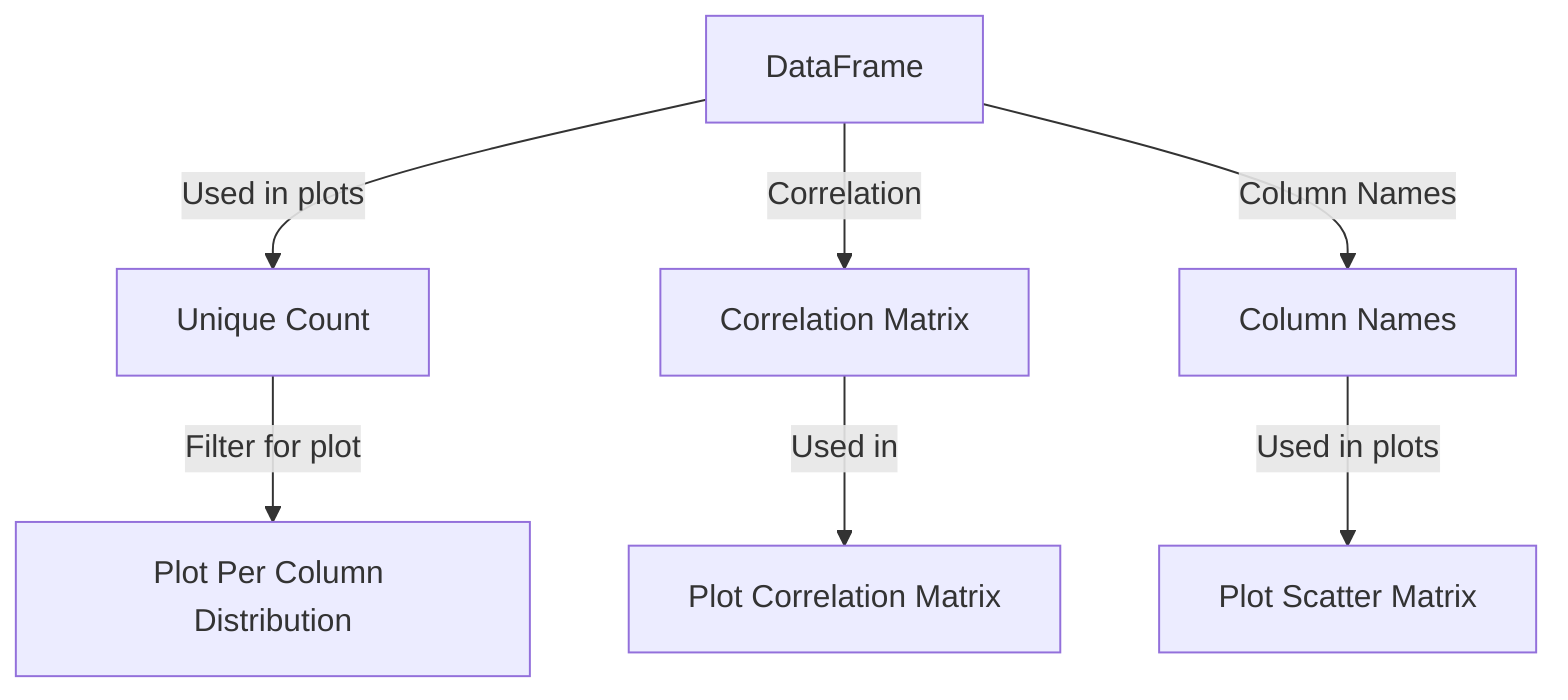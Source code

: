 flowchart TD
    %% DataFrame Node
    df["DataFrame"] --> |"Used in plots"| nunique["Unique Count"]
    df --> |"Correlation"| corr["Correlation Matrix"]
    df --> |"Column Names"| columnNames["Column Names"]

    %% Data Variable Nodes
    nunique --> |"Filter for plot"| plotPerColumnDistribution["Plot Per Column Distribution"]
    corr --> |"Used in"| plotCorrelationMatrix["Plot Correlation Matrix"]
    columnNames --> |"Used in plots"| plotScatterMatrix["Plot Scatter Matrix"]

    %% Plot Nodes
    plotPerColumnDistribution
    plotCorrelationMatrix
    plotScatterMatrix